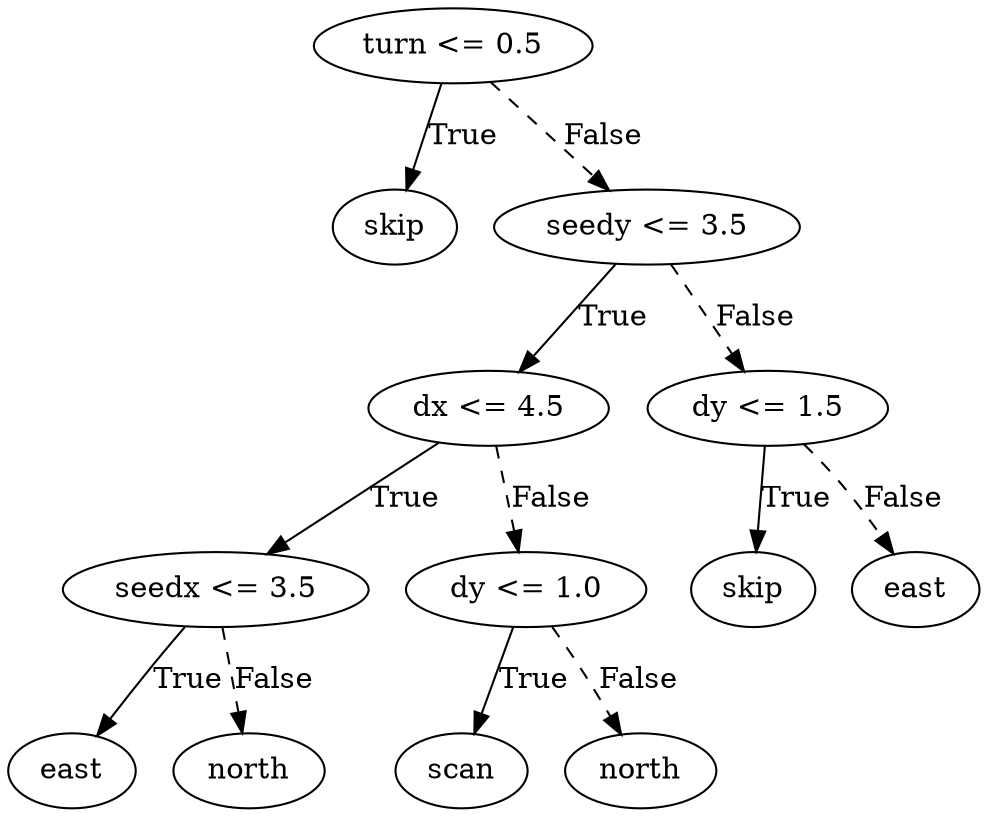 digraph {
0 [label="turn <= 0.5"];
1 [label="skip"];
0 -> 1 [label="True"];
2 [label="seedy <= 3.5"];
3 [label="dx <= 4.5"];
4 [label="seedx <= 3.5"];
5 [label="east"];
4 -> 5 [label="True"];
6 [label="north"];
4 -> 6 [style="dashed", label="False"];
3 -> 4 [label="True"];
7 [label="dy <= 1.0"];
8 [label="scan"];
7 -> 8 [label="True"];
9 [label="north"];
7 -> 9 [style="dashed", label="False"];
3 -> 7 [style="dashed", label="False"];
2 -> 3 [label="True"];
10 [label="dy <= 1.5"];
11 [label="skip"];
10 -> 11 [label="True"];
12 [label="east"];
10 -> 12 [style="dashed", label="False"];
2 -> 10 [style="dashed", label="False"];
0 -> 2 [style="dashed", label="False"];

}